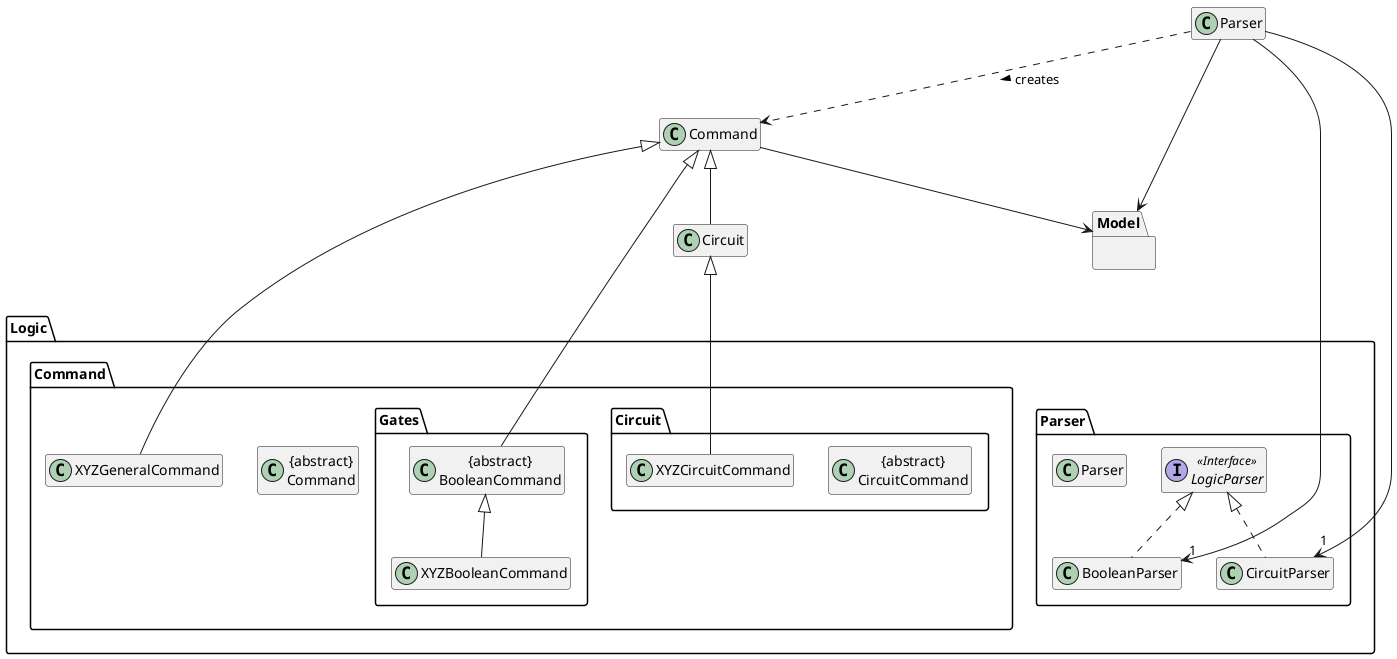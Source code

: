 @startuml

hide member

package Logic {

package Parser {
    Class Parser
    Class BooleanParser
    Class CircuitParser
    Interface LogicParser <<Interface>>
}

package Command {
    package Circuit {
        Class "{abstract}\nCircuitCommand" as Circuit
        Class XYZCircuitCommand
    }
    package Gates {
        Class "{abstract}\nBooleanCommand" as Boolean
        Class XYZBooleanCommand
    }
    Class "{abstract}\nCommand" as Command
    Class XYZGeneralCommand
}

}

package Model {
}

Parser --> Model
Command --> Model

Circuit -u-|> Command
Boolean -u-|> Command
XYZGeneralCommand -u-|> Command
XYZCircuitCommand -u-|> Circuit
XYZBooleanCommand -u-|> Boolean

Parser ..> Command : creates >
BooleanParser .u.|> LogicParser
CircuitParser .u.|> LogicParser
Parser -> "1" BooleanParser
Parser -> "1" CircuitParser

@enduml